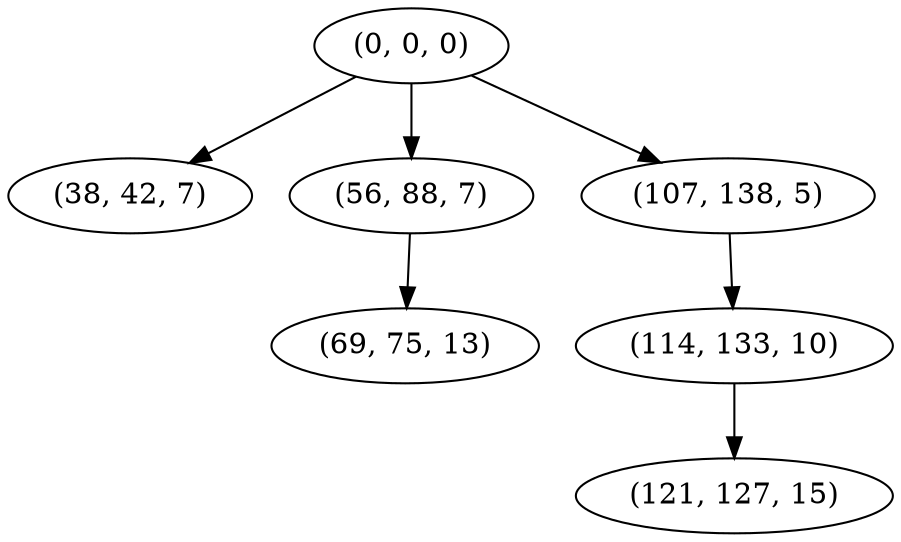 digraph tree {
    "(0, 0, 0)";
    "(38, 42, 7)";
    "(56, 88, 7)";
    "(69, 75, 13)";
    "(107, 138, 5)";
    "(114, 133, 10)";
    "(121, 127, 15)";
    "(0, 0, 0)" -> "(38, 42, 7)";
    "(0, 0, 0)" -> "(56, 88, 7)";
    "(0, 0, 0)" -> "(107, 138, 5)";
    "(56, 88, 7)" -> "(69, 75, 13)";
    "(107, 138, 5)" -> "(114, 133, 10)";
    "(114, 133, 10)" -> "(121, 127, 15)";
}
